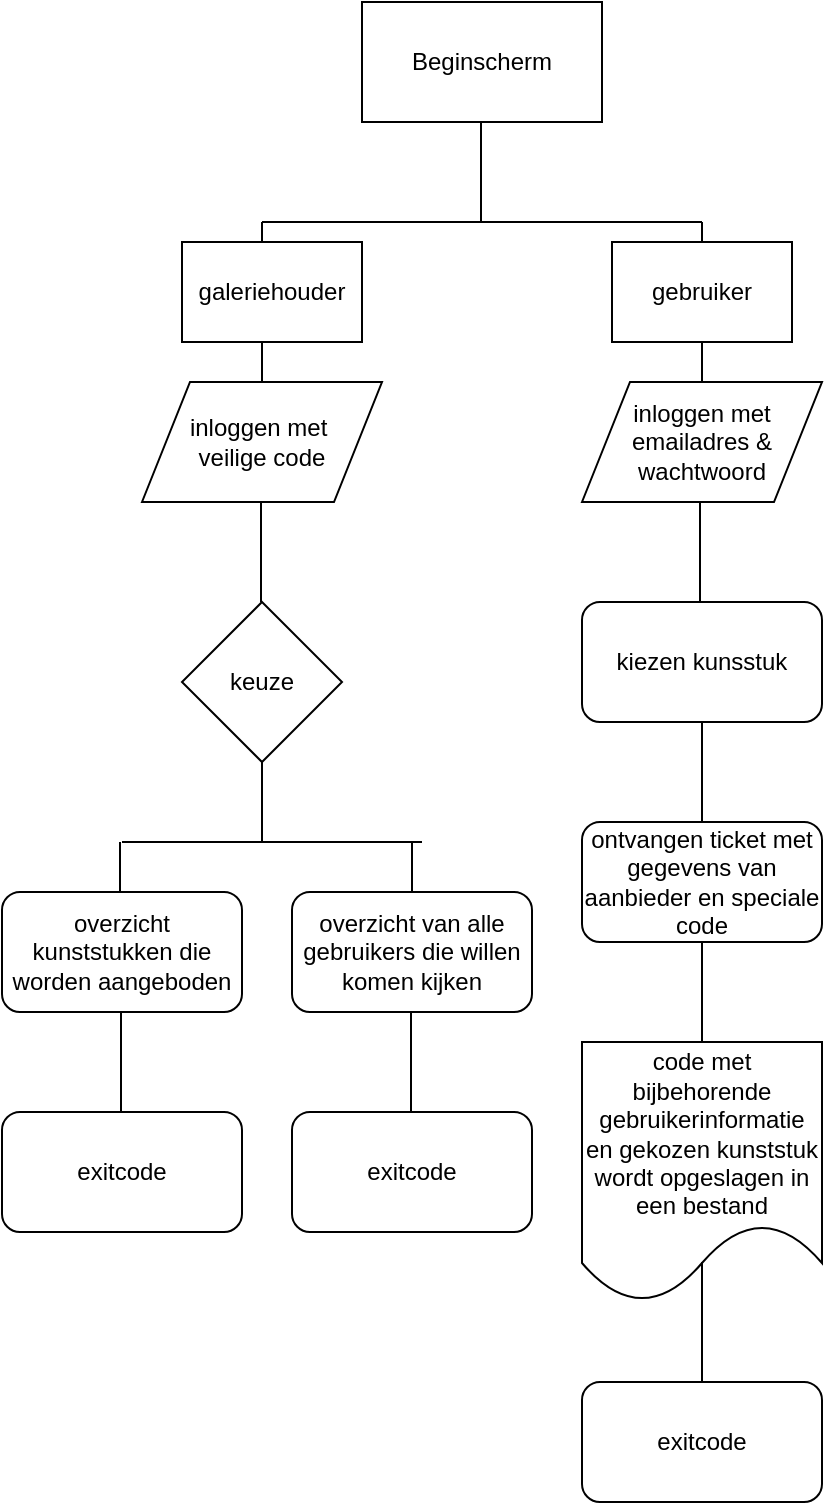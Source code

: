 <mxfile version="12.1.8" type="github" pages="1">
  <diagram id="biDOizQZpONhddqn1M-e" name="Page-1">
    <mxGraphModel dx="210" dy="631" grid="1" gridSize="10" guides="1" tooltips="1" connect="1" arrows="1" fold="1" page="1" pageScale="1" pageWidth="850" pageHeight="1100" math="0" shadow="0">
      <root>
        <mxCell id="0"/>
        <mxCell id="1" parent="0"/>
        <mxCell id="N0kDUhPGRhEuO4P3af4Y-1" value="Beginscherm" style="rounded=0;whiteSpace=wrap;html=1;" parent="1" vertex="1">
          <mxGeometry x="380" y="50" width="120" height="60" as="geometry"/>
        </mxCell>
        <mxCell id="N0kDUhPGRhEuO4P3af4Y-3" value="" style="endArrow=none;html=1;" parent="1" edge="1">
          <mxGeometry width="50" height="50" relative="1" as="geometry">
            <mxPoint x="439.5" y="160" as="sourcePoint"/>
            <mxPoint x="439.5" y="110" as="targetPoint"/>
            <Array as="points">
              <mxPoint x="439.5" y="150"/>
            </Array>
          </mxGeometry>
        </mxCell>
        <mxCell id="N0kDUhPGRhEuO4P3af4Y-5" value="" style="endArrow=none;html=1;" parent="1" edge="1">
          <mxGeometry width="50" height="50" relative="1" as="geometry">
            <mxPoint x="549" y="350" as="sourcePoint"/>
            <mxPoint x="549" y="300" as="targetPoint"/>
          </mxGeometry>
        </mxCell>
        <mxCell id="N0kDUhPGRhEuO4P3af4Y-6" value="kiezen kunsstuk" style="rounded=1;whiteSpace=wrap;html=1;" parent="1" vertex="1">
          <mxGeometry x="490" y="350" width="120" height="60" as="geometry"/>
        </mxCell>
        <mxCell id="N0kDUhPGRhEuO4P3af4Y-7" value="ontvangen ticket met gegevens van aanbieder en speciale code" style="rounded=1;whiteSpace=wrap;html=1;" parent="1" vertex="1">
          <mxGeometry x="490" y="460" width="120" height="60" as="geometry"/>
        </mxCell>
        <mxCell id="N0kDUhPGRhEuO4P3af4Y-11" value="" style="endArrow=none;html=1;" parent="1" edge="1">
          <mxGeometry width="50" height="50" relative="1" as="geometry">
            <mxPoint x="330" y="160" as="sourcePoint"/>
            <mxPoint x="550" y="160" as="targetPoint"/>
          </mxGeometry>
        </mxCell>
        <mxCell id="N0kDUhPGRhEuO4P3af4Y-12" value="" style="endArrow=none;html=1;" parent="1" edge="1">
          <mxGeometry width="50" height="50" relative="1" as="geometry">
            <mxPoint x="550" y="170" as="sourcePoint"/>
            <mxPoint x="550" y="160" as="targetPoint"/>
          </mxGeometry>
        </mxCell>
        <mxCell id="N0kDUhPGRhEuO4P3af4Y-13" value="gebruiker" style="rounded=0;whiteSpace=wrap;html=1;" parent="1" vertex="1">
          <mxGeometry x="505" y="170" width="90" height="50" as="geometry"/>
        </mxCell>
        <mxCell id="N0kDUhPGRhEuO4P3af4Y-14" value="galeriehouder" style="rounded=0;whiteSpace=wrap;html=1;" parent="1" vertex="1">
          <mxGeometry x="290" y="170" width="90" height="50" as="geometry"/>
        </mxCell>
        <mxCell id="N0kDUhPGRhEuO4P3af4Y-15" value="" style="endArrow=none;html=1;" parent="1" edge="1">
          <mxGeometry width="50" height="50" relative="1" as="geometry">
            <mxPoint x="330" y="170" as="sourcePoint"/>
            <mxPoint x="330" y="160" as="targetPoint"/>
          </mxGeometry>
        </mxCell>
        <mxCell id="N0kDUhPGRhEuO4P3af4Y-19" value="&lt;p&gt;code met bijbehorende gebruikerinformatie en gekozen kunststuk wordt opgeslagen in een bestand&lt;/p&gt;" style="shape=document;whiteSpace=wrap;html=1;boundedLbl=1;" parent="1" vertex="1">
          <mxGeometry x="490" y="570" width="120" height="130" as="geometry"/>
        </mxCell>
        <mxCell id="N0kDUhPGRhEuO4P3af4Y-20" value="exitcode" style="rounded=1;whiteSpace=wrap;html=1;" parent="1" vertex="1">
          <mxGeometry x="490" y="740" width="120" height="60" as="geometry"/>
        </mxCell>
        <mxCell id="N0kDUhPGRhEuO4P3af4Y-24" value="" style="endArrow=none;html=1;" parent="1" edge="1">
          <mxGeometry width="50" height="50" relative="1" as="geometry">
            <mxPoint x="330" y="240" as="sourcePoint"/>
            <mxPoint x="330" y="220" as="targetPoint"/>
          </mxGeometry>
        </mxCell>
        <mxCell id="N0kDUhPGRhEuO4P3af4Y-25" value="" style="endArrow=none;html=1;" parent="1" edge="1">
          <mxGeometry width="50" height="50" relative="1" as="geometry">
            <mxPoint x="329.5" y="350" as="sourcePoint"/>
            <mxPoint x="329.5" y="300" as="targetPoint"/>
          </mxGeometry>
        </mxCell>
        <mxCell id="N0kDUhPGRhEuO4P3af4Y-26" value="overzicht kunststukken die worden aangeboden" style="rounded=1;whiteSpace=wrap;html=1;" parent="1" vertex="1">
          <mxGeometry x="200" y="495" width="120" height="60" as="geometry"/>
        </mxCell>
        <mxCell id="N0kDUhPGRhEuO4P3af4Y-29" value="" style="endArrow=none;html=1;" parent="1" edge="1">
          <mxGeometry width="50" height="50" relative="1" as="geometry">
            <mxPoint x="259.5" y="605" as="sourcePoint"/>
            <mxPoint x="259.5" y="555" as="targetPoint"/>
          </mxGeometry>
        </mxCell>
        <mxCell id="N0kDUhPGRhEuO4P3af4Y-30" value="overzicht van alle gebruikers die willen komen kijken" style="rounded=1;whiteSpace=wrap;html=1;" parent="1" vertex="1">
          <mxGeometry x="345" y="495" width="120" height="60" as="geometry"/>
        </mxCell>
        <mxCell id="N0kDUhPGRhEuO4P3af4Y-31" value="" style="endArrow=none;html=1;" parent="1" edge="1">
          <mxGeometry width="50" height="50" relative="1" as="geometry">
            <mxPoint x="404.5" y="605" as="sourcePoint"/>
            <mxPoint x="404.5" y="555" as="targetPoint"/>
          </mxGeometry>
        </mxCell>
        <mxCell id="N0kDUhPGRhEuO4P3af4Y-32" value="exitcode" style="rounded=1;whiteSpace=wrap;html=1;" parent="1" vertex="1">
          <mxGeometry x="345" y="605" width="120" height="60" as="geometry"/>
        </mxCell>
        <mxCell id="_OHXIn9n68i9_JzZ7VT2-2" value="exitcode" style="rounded=1;whiteSpace=wrap;html=1;" vertex="1" parent="1">
          <mxGeometry x="200" y="605" width="120" height="60" as="geometry"/>
        </mxCell>
        <mxCell id="_OHXIn9n68i9_JzZ7VT2-3" value="inloggen met&amp;nbsp;&lt;br&gt;veilige code" style="shape=parallelogram;perimeter=parallelogramPerimeter;whiteSpace=wrap;html=1;" vertex="1" parent="1">
          <mxGeometry x="270" y="240" width="120" height="60" as="geometry"/>
        </mxCell>
        <mxCell id="_OHXIn9n68i9_JzZ7VT2-4" value="inloggen met emailadres &amp;amp;&lt;br&gt;wachtwoord" style="shape=parallelogram;perimeter=parallelogramPerimeter;whiteSpace=wrap;html=1;" vertex="1" parent="1">
          <mxGeometry x="490" y="240" width="120" height="60" as="geometry"/>
        </mxCell>
        <mxCell id="_OHXIn9n68i9_JzZ7VT2-6" value="keuze" style="rhombus;whiteSpace=wrap;html=1;" vertex="1" parent="1">
          <mxGeometry x="290" y="350" width="80" height="80" as="geometry"/>
        </mxCell>
        <mxCell id="_OHXIn9n68i9_JzZ7VT2-7" value="" style="endArrow=none;html=1;" edge="1" parent="1">
          <mxGeometry width="50" height="50" relative="1" as="geometry">
            <mxPoint x="330" y="470" as="sourcePoint"/>
            <mxPoint x="330" y="430" as="targetPoint"/>
          </mxGeometry>
        </mxCell>
        <mxCell id="_OHXIn9n68i9_JzZ7VT2-8" value="" style="endArrow=none;html=1;" edge="1" parent="1">
          <mxGeometry width="50" height="50" relative="1" as="geometry">
            <mxPoint x="260" y="470" as="sourcePoint"/>
            <mxPoint x="410" y="470" as="targetPoint"/>
          </mxGeometry>
        </mxCell>
        <mxCell id="_OHXIn9n68i9_JzZ7VT2-9" value="" style="endArrow=none;html=1;" edge="1" parent="1">
          <mxGeometry width="50" height="50" relative="1" as="geometry">
            <mxPoint x="259" y="495" as="sourcePoint"/>
            <mxPoint x="259" y="470" as="targetPoint"/>
          </mxGeometry>
        </mxCell>
        <mxCell id="_OHXIn9n68i9_JzZ7VT2-10" value="" style="endArrow=none;html=1;" edge="1" parent="1">
          <mxGeometry width="50" height="50" relative="1" as="geometry">
            <mxPoint x="405" y="495" as="sourcePoint"/>
            <mxPoint x="405" y="470" as="targetPoint"/>
          </mxGeometry>
        </mxCell>
        <mxCell id="_OHXIn9n68i9_JzZ7VT2-17" value="" style="endArrow=none;html=1;" edge="1" parent="1">
          <mxGeometry width="50" height="50" relative="1" as="geometry">
            <mxPoint x="550" y="460" as="sourcePoint"/>
            <mxPoint x="550" y="410" as="targetPoint"/>
          </mxGeometry>
        </mxCell>
        <mxCell id="_OHXIn9n68i9_JzZ7VT2-18" value="" style="endArrow=none;html=1;" edge="1" parent="1">
          <mxGeometry width="50" height="50" relative="1" as="geometry">
            <mxPoint x="550" y="570" as="sourcePoint"/>
            <mxPoint x="550" y="520" as="targetPoint"/>
          </mxGeometry>
        </mxCell>
        <mxCell id="_OHXIn9n68i9_JzZ7VT2-19" value="" style="endArrow=none;html=1;entryX=0.5;entryY=0.846;entryDx=0;entryDy=0;entryPerimeter=0;" edge="1" parent="1" target="N0kDUhPGRhEuO4P3af4Y-19">
          <mxGeometry width="50" height="50" relative="1" as="geometry">
            <mxPoint x="550" y="740" as="sourcePoint"/>
            <mxPoint x="550" y="690" as="targetPoint"/>
          </mxGeometry>
        </mxCell>
        <mxCell id="_OHXIn9n68i9_JzZ7VT2-21" value="" style="endArrow=none;html=1;" edge="1" parent="1">
          <mxGeometry width="50" height="50" relative="1" as="geometry">
            <mxPoint x="550" y="240" as="sourcePoint"/>
            <mxPoint x="550" y="220" as="targetPoint"/>
          </mxGeometry>
        </mxCell>
      </root>
    </mxGraphModel>
  </diagram>
</mxfile>

